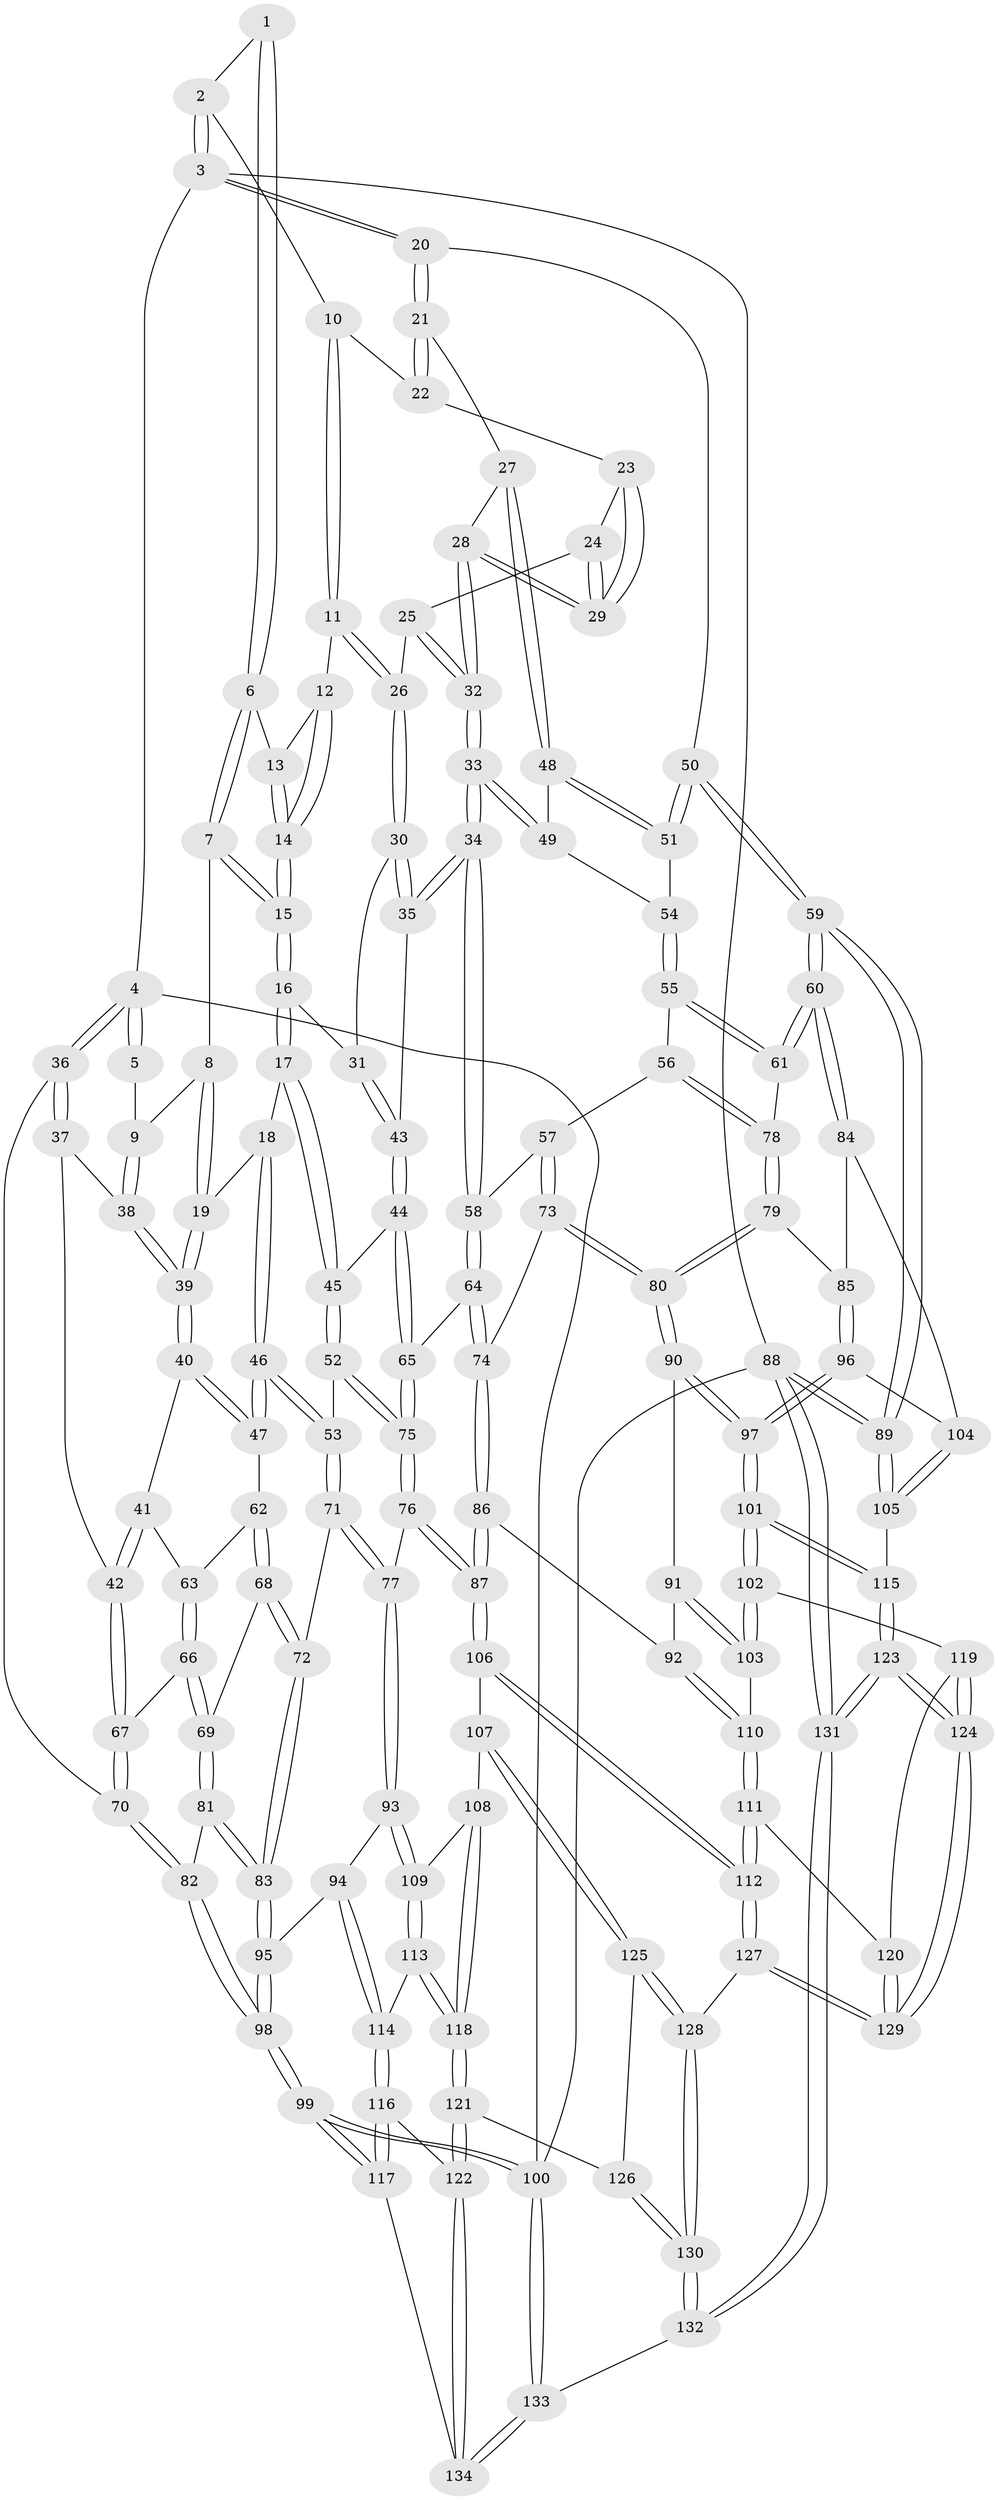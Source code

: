 // Generated by graph-tools (version 1.1) at 2025/11/02/27/25 16:11:56]
// undirected, 134 vertices, 332 edges
graph export_dot {
graph [start="1"]
  node [color=gray90,style=filled];
  1 [pos="+0.4253407244825178+0"];
  2 [pos="+0.7787827833261+0"];
  3 [pos="+1+0"];
  4 [pos="+0+0"];
  5 [pos="+0.2534945610835546+0"];
  6 [pos="+0.4461840608608284+0.0019573491200976655"];
  7 [pos="+0.43209952798513884+0.06887497722585906"];
  8 [pos="+0.395511094127049+0.11838027409510861"];
  9 [pos="+0.21046824204655917+0.13722354006975632"];
  10 [pos="+0.7294515423238132+0.05806244429568301"];
  11 [pos="+0.710627714051186+0.08653339640682042"];
  12 [pos="+0.6610131885939695+0.10729716291911126"];
  13 [pos="+0.49616443565983803+0.035532583848605435"];
  14 [pos="+0.5853703628189063+0.1681574965843673"];
  15 [pos="+0.5552955748352222+0.20275940928179975"];
  16 [pos="+0.5478715476932101+0.23153043623369474"];
  17 [pos="+0.45186999291628815+0.28041855304691526"];
  18 [pos="+0.4115498644888285+0.2600646140073972"];
  19 [pos="+0.41152311999857216+0.2600421504732251"];
  20 [pos="+1+0"];
  21 [pos="+0.9261634778563129+0.1562129338318393"];
  22 [pos="+0.8581976275889673+0.15195616462065528"];
  23 [pos="+0.8503657049487013+0.17377039565982455"];
  24 [pos="+0.8040067627912789+0.23056489983427117"];
  25 [pos="+0.803288782130994+0.23065724448942718"];
  26 [pos="+0.7260203397412347+0.1798094033614006"];
  27 [pos="+0.9161434930747643+0.2900764510585143"];
  28 [pos="+0.8914548968472183+0.28639962581483375"];
  29 [pos="+0.8643785452396523+0.2597218292403669"];
  30 [pos="+0.6887177824894862+0.30554195050595656"];
  31 [pos="+0.5614613096150095+0.24303944117444956"];
  32 [pos="+0.7668566307688733+0.33704141160586365"];
  33 [pos="+0.7317820479321322+0.36642982459360796"];
  34 [pos="+0.7204826954293944+0.3722565989204438"];
  35 [pos="+0.7187476750447991+0.37087422334928616"];
  36 [pos="+0+0"];
  37 [pos="+0.09437431778921243+0.13523961635721152"];
  38 [pos="+0.20382016382426166+0.14806960339336026"];
  39 [pos="+0.22263908298448978+0.2479885880517996"];
  40 [pos="+0.2008436330317908+0.30100285748514866"];
  41 [pos="+0.0428037856414381+0.35427954755447016"];
  42 [pos="+0+0.3519287175186671"];
  43 [pos="+0.580101958598096+0.3920392624727758"];
  44 [pos="+0.4737165182913075+0.4531473660452318"];
  45 [pos="+0.47168133330936446+0.45208095936534576"];
  46 [pos="+0.28149543475800654+0.43325737564421934"];
  47 [pos="+0.2720988249195285+0.42862546363781034"];
  48 [pos="+0.9254258911684998+0.2986211968887552"];
  49 [pos="+0.8470632354338905+0.3767624056347877"];
  50 [pos="+1+0.3759227874915891"];
  51 [pos="+0.9902442416082691+0.3404987887496083"];
  52 [pos="+0.3687007783130107+0.47590183447730006"];
  53 [pos="+0.3314290997623741+0.47274252133827666"];
  54 [pos="+0.8968873738708638+0.41872167100730406"];
  55 [pos="+0.8713144037759262+0.4689465624177145"];
  56 [pos="+0.778317971168443+0.4912265072533877"];
  57 [pos="+0.7403812705212702+0.45775605972054123"];
  58 [pos="+0.7348754691558118+0.45118141584245247"];
  59 [pos="+1+0.5935306957189601"];
  60 [pos="+1+0.6038040761404287"];
  61 [pos="+0.9897686079036845+0.548463171491141"];
  62 [pos="+0.2101743585382942+0.46871320492039364"];
  63 [pos="+0.12131374974394238+0.45509916989136484"];
  64 [pos="+0.5497507478793892+0.5463551662056748"];
  65 [pos="+0.5308353554963148+0.5335901146239218"];
  66 [pos="+0.10259507108670188+0.5469621850497136"];
  67 [pos="+0+0.37061907860094156"];
  68 [pos="+0.1859672293606922+0.5161158364593362"];
  69 [pos="+0.10813336286397296+0.5585689237262352"];
  70 [pos="+0+0.37593570599287895"];
  71 [pos="+0.26429507583160455+0.6155925307460759"];
  72 [pos="+0.24343627886872096+0.6147177602839926"];
  73 [pos="+0.6553739139740695+0.6144478074098644"];
  74 [pos="+0.5677570721618571+0.584136337246228"];
  75 [pos="+0.39650690909022673+0.6660444224525653"];
  76 [pos="+0.384219162498533+0.6985637041006156"];
  77 [pos="+0.33640204908009+0.7088022966626544"];
  78 [pos="+0.7926792204992983+0.5719754629089349"];
  79 [pos="+0.7897626725234308+0.6106912779368749"];
  80 [pos="+0.7216172239802376+0.6621591507384204"];
  81 [pos="+0.10294006848706916+0.6092091686674884"];
  82 [pos="+0+0.5142634291844257"];
  83 [pos="+0.11799427643829075+0.6518895981280499"];
  84 [pos="+1+0.6396829534768185"];
  85 [pos="+0.801642455202327+0.6184302737297814"];
  86 [pos="+0.5407364262103717+0.7266422557373201"];
  87 [pos="+0.4873444949345328+0.7512331997107144"];
  88 [pos="+1+1"];
  89 [pos="+1+0.9892661287848761"];
  90 [pos="+0.7187708992042654+0.6754507172804157"];
  91 [pos="+0.7044069868156771+0.6955970297394434"];
  92 [pos="+0.5847136316444385+0.7441122050795744"];
  93 [pos="+0.326615814184321+0.723322757463597"];
  94 [pos="+0.14274860614787663+0.742921109938023"];
  95 [pos="+0.09660610965431783+0.7166158171504603"];
  96 [pos="+0.8774263775779614+0.7513643031418428"];
  97 [pos="+0.8396645889690886+0.7942003580267142"];
  98 [pos="+0+0.9428803500299432"];
  99 [pos="+0+0.9855802241291357"];
  100 [pos="+0+1"];
  101 [pos="+0.8302367165559288+0.822469571808271"];
  102 [pos="+0.7392476388414109+0.8230146210727086"];
  103 [pos="+0.7124969584153439+0.795177091346641"];
  104 [pos="+0.9334099408104286+0.7324470840522463"];
  105 [pos="+0.9778558768669803+0.8769124409884552"];
  106 [pos="+0.4858525258946289+0.7655480879723141"];
  107 [pos="+0.4014388748986312+0.8641333049389732"];
  108 [pos="+0.33287281901556076+0.7969324785356028"];
  109 [pos="+0.32171604343123905+0.7478196921153907"];
  110 [pos="+0.6221507787446702+0.8073646894299549"];
  111 [pos="+0.6180759294706853+0.8685604306953886"];
  112 [pos="+0.5313779738256041+0.9084563041098825"];
  113 [pos="+0.24133044817700083+0.8185998293814989"];
  114 [pos="+0.19873152811203196+0.8280432824746111"];
  115 [pos="+0.8574578227356205+0.8937861312107832"];
  116 [pos="+0.18194307013241764+0.9010459900575768"];
  117 [pos="+0+0.9408708761682684"];
  118 [pos="+0.2985402522382026+0.8892212808700682"];
  119 [pos="+0.7267958795193301+0.8419374568556952"];
  120 [pos="+0.6499877823955144+0.8876277355191629"];
  121 [pos="+0.2995619264028772+0.9279329166959086"];
  122 [pos="+0.27207240669572796+0.9673340648467822"];
  123 [pos="+0.7825555789707516+1"];
  124 [pos="+0.7511390702762132+1"];
  125 [pos="+0.40118590910483043+0.8748555974781403"];
  126 [pos="+0.35669887251798166+0.9079536017571215"];
  127 [pos="+0.5276941725024678+0.9163782126441004"];
  128 [pos="+0.4934167527595742+0.9486309566833053"];
  129 [pos="+0.7301003516702792+1"];
  130 [pos="+0.46859864366508464+1"];
  131 [pos="+0.7988022365576646+1"];
  132 [pos="+0.42877111356791464+1"];
  133 [pos="+0.3124467838146956+1"];
  134 [pos="+0.27595446055906536+1"];
  1 -- 2;
  1 -- 6;
  1 -- 6;
  2 -- 3;
  2 -- 3;
  2 -- 10;
  3 -- 4;
  3 -- 20;
  3 -- 20;
  3 -- 88;
  4 -- 5;
  4 -- 5;
  4 -- 36;
  4 -- 36;
  4 -- 100;
  5 -- 9;
  6 -- 7;
  6 -- 7;
  6 -- 13;
  7 -- 8;
  7 -- 15;
  7 -- 15;
  8 -- 9;
  8 -- 19;
  8 -- 19;
  9 -- 38;
  9 -- 38;
  10 -- 11;
  10 -- 11;
  10 -- 22;
  11 -- 12;
  11 -- 26;
  11 -- 26;
  12 -- 13;
  12 -- 14;
  12 -- 14;
  13 -- 14;
  13 -- 14;
  14 -- 15;
  14 -- 15;
  15 -- 16;
  15 -- 16;
  16 -- 17;
  16 -- 17;
  16 -- 31;
  17 -- 18;
  17 -- 45;
  17 -- 45;
  18 -- 19;
  18 -- 46;
  18 -- 46;
  19 -- 39;
  19 -- 39;
  20 -- 21;
  20 -- 21;
  20 -- 50;
  21 -- 22;
  21 -- 22;
  21 -- 27;
  22 -- 23;
  23 -- 24;
  23 -- 29;
  23 -- 29;
  24 -- 25;
  24 -- 29;
  24 -- 29;
  25 -- 26;
  25 -- 32;
  25 -- 32;
  26 -- 30;
  26 -- 30;
  27 -- 28;
  27 -- 48;
  27 -- 48;
  28 -- 29;
  28 -- 29;
  28 -- 32;
  28 -- 32;
  30 -- 31;
  30 -- 35;
  30 -- 35;
  31 -- 43;
  31 -- 43;
  32 -- 33;
  32 -- 33;
  33 -- 34;
  33 -- 34;
  33 -- 49;
  33 -- 49;
  34 -- 35;
  34 -- 35;
  34 -- 58;
  34 -- 58;
  35 -- 43;
  36 -- 37;
  36 -- 37;
  36 -- 70;
  37 -- 38;
  37 -- 42;
  38 -- 39;
  38 -- 39;
  39 -- 40;
  39 -- 40;
  40 -- 41;
  40 -- 47;
  40 -- 47;
  41 -- 42;
  41 -- 42;
  41 -- 63;
  42 -- 67;
  42 -- 67;
  43 -- 44;
  43 -- 44;
  44 -- 45;
  44 -- 65;
  44 -- 65;
  45 -- 52;
  45 -- 52;
  46 -- 47;
  46 -- 47;
  46 -- 53;
  46 -- 53;
  47 -- 62;
  48 -- 49;
  48 -- 51;
  48 -- 51;
  49 -- 54;
  50 -- 51;
  50 -- 51;
  50 -- 59;
  50 -- 59;
  51 -- 54;
  52 -- 53;
  52 -- 75;
  52 -- 75;
  53 -- 71;
  53 -- 71;
  54 -- 55;
  54 -- 55;
  55 -- 56;
  55 -- 61;
  55 -- 61;
  56 -- 57;
  56 -- 78;
  56 -- 78;
  57 -- 58;
  57 -- 73;
  57 -- 73;
  58 -- 64;
  58 -- 64;
  59 -- 60;
  59 -- 60;
  59 -- 89;
  59 -- 89;
  60 -- 61;
  60 -- 61;
  60 -- 84;
  60 -- 84;
  61 -- 78;
  62 -- 63;
  62 -- 68;
  62 -- 68;
  63 -- 66;
  63 -- 66;
  64 -- 65;
  64 -- 74;
  64 -- 74;
  65 -- 75;
  65 -- 75;
  66 -- 67;
  66 -- 69;
  66 -- 69;
  67 -- 70;
  67 -- 70;
  68 -- 69;
  68 -- 72;
  68 -- 72;
  69 -- 81;
  69 -- 81;
  70 -- 82;
  70 -- 82;
  71 -- 72;
  71 -- 77;
  71 -- 77;
  72 -- 83;
  72 -- 83;
  73 -- 74;
  73 -- 80;
  73 -- 80;
  74 -- 86;
  74 -- 86;
  75 -- 76;
  75 -- 76;
  76 -- 77;
  76 -- 87;
  76 -- 87;
  77 -- 93;
  77 -- 93;
  78 -- 79;
  78 -- 79;
  79 -- 80;
  79 -- 80;
  79 -- 85;
  80 -- 90;
  80 -- 90;
  81 -- 82;
  81 -- 83;
  81 -- 83;
  82 -- 98;
  82 -- 98;
  83 -- 95;
  83 -- 95;
  84 -- 85;
  84 -- 104;
  85 -- 96;
  85 -- 96;
  86 -- 87;
  86 -- 87;
  86 -- 92;
  87 -- 106;
  87 -- 106;
  88 -- 89;
  88 -- 89;
  88 -- 131;
  88 -- 131;
  88 -- 100;
  89 -- 105;
  89 -- 105;
  90 -- 91;
  90 -- 97;
  90 -- 97;
  91 -- 92;
  91 -- 103;
  91 -- 103;
  92 -- 110;
  92 -- 110;
  93 -- 94;
  93 -- 109;
  93 -- 109;
  94 -- 95;
  94 -- 114;
  94 -- 114;
  95 -- 98;
  95 -- 98;
  96 -- 97;
  96 -- 97;
  96 -- 104;
  97 -- 101;
  97 -- 101;
  98 -- 99;
  98 -- 99;
  99 -- 100;
  99 -- 100;
  99 -- 117;
  99 -- 117;
  100 -- 133;
  100 -- 133;
  101 -- 102;
  101 -- 102;
  101 -- 115;
  101 -- 115;
  102 -- 103;
  102 -- 103;
  102 -- 119;
  103 -- 110;
  104 -- 105;
  104 -- 105;
  105 -- 115;
  106 -- 107;
  106 -- 112;
  106 -- 112;
  107 -- 108;
  107 -- 125;
  107 -- 125;
  108 -- 109;
  108 -- 118;
  108 -- 118;
  109 -- 113;
  109 -- 113;
  110 -- 111;
  110 -- 111;
  111 -- 112;
  111 -- 112;
  111 -- 120;
  112 -- 127;
  112 -- 127;
  113 -- 114;
  113 -- 118;
  113 -- 118;
  114 -- 116;
  114 -- 116;
  115 -- 123;
  115 -- 123;
  116 -- 117;
  116 -- 117;
  116 -- 122;
  117 -- 134;
  118 -- 121;
  118 -- 121;
  119 -- 120;
  119 -- 124;
  119 -- 124;
  120 -- 129;
  120 -- 129;
  121 -- 122;
  121 -- 122;
  121 -- 126;
  122 -- 134;
  122 -- 134;
  123 -- 124;
  123 -- 124;
  123 -- 131;
  123 -- 131;
  124 -- 129;
  124 -- 129;
  125 -- 126;
  125 -- 128;
  125 -- 128;
  126 -- 130;
  126 -- 130;
  127 -- 128;
  127 -- 129;
  127 -- 129;
  128 -- 130;
  128 -- 130;
  130 -- 132;
  130 -- 132;
  131 -- 132;
  131 -- 132;
  132 -- 133;
  133 -- 134;
  133 -- 134;
}
